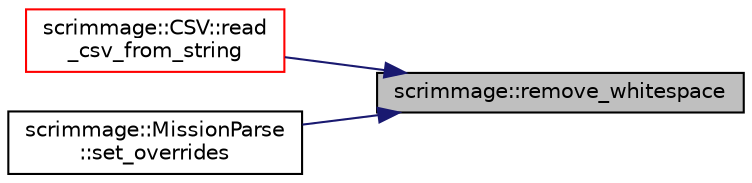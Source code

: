 digraph "scrimmage::remove_whitespace"
{
 // LATEX_PDF_SIZE
  edge [fontname="Helvetica",fontsize="10",labelfontname="Helvetica",labelfontsize="10"];
  node [fontname="Helvetica",fontsize="10",shape=record];
  rankdir="RL";
  Node1 [label="scrimmage::remove_whitespace",height=0.2,width=0.4,color="black", fillcolor="grey75", style="filled", fontcolor="black",tooltip=" "];
  Node1 -> Node2 [dir="back",color="midnightblue",fontsize="10",style="solid",fontname="Helvetica"];
  Node2 [label="scrimmage::CSV::read\l_csv_from_string",height=0.2,width=0.4,color="red", fillcolor="white", style="filled",URL="$classscrimmage_1_1CSV.html#ac0f9f82700aece4784033283a479d1c6",tooltip=" "];
  Node1 -> Node5 [dir="back",color="midnightblue",fontsize="10",style="solid",fontname="Helvetica"];
  Node5 [label="scrimmage::MissionParse\l::set_overrides",height=0.2,width=0.4,color="black", fillcolor="white", style="filled",URL="$classscrimmage_1_1MissionParse.html#a35d75b694ef9d4f68073965ff5f38614",tooltip=" "];
}
